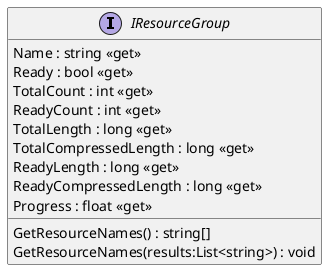 @startuml
interface IResourceGroup {
    Name : string <<get>>
    Ready : bool <<get>>
    TotalCount : int <<get>>
    ReadyCount : int <<get>>
    TotalLength : long <<get>>
    TotalCompressedLength : long <<get>>
    ReadyLength : long <<get>>
    ReadyCompressedLength : long <<get>>
    Progress : float <<get>>
    GetResourceNames() : string[]
    GetResourceNames(results:List<string>) : void
}
@enduml
